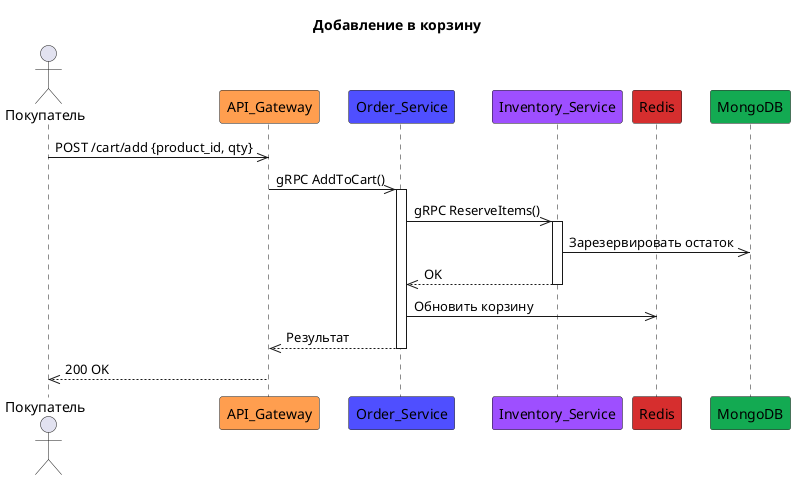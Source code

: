 @startuml Добавление_в_корзину
title Добавление в корзину
    actor Покупатель
    participant API_Gateway #ff9e4f
    participant Order_Service #4f4fff
    participant Inventory_Service #9e4fff
    participant Redis #d62e2e
    participant MongoDB #13aa52

    Покупатель ->> API_Gateway: POST /cart/add {product_id, qty}
    API_Gateway ->> Order_Service++: gRPC AddToCart()
    Order_Service ->> Inventory_Service++: gRPC ReserveItems()
    Inventory_Service ->> MongoDB: Зарезервировать остаток
    Order_Service <<-- Inventory_Service--: OK
    Order_Service ->> Redis: Обновить корзину
    API_Gateway <<-- Order_Service--: Результат
    API_Gateway -->> Покупатель: 200 OK
@enduml